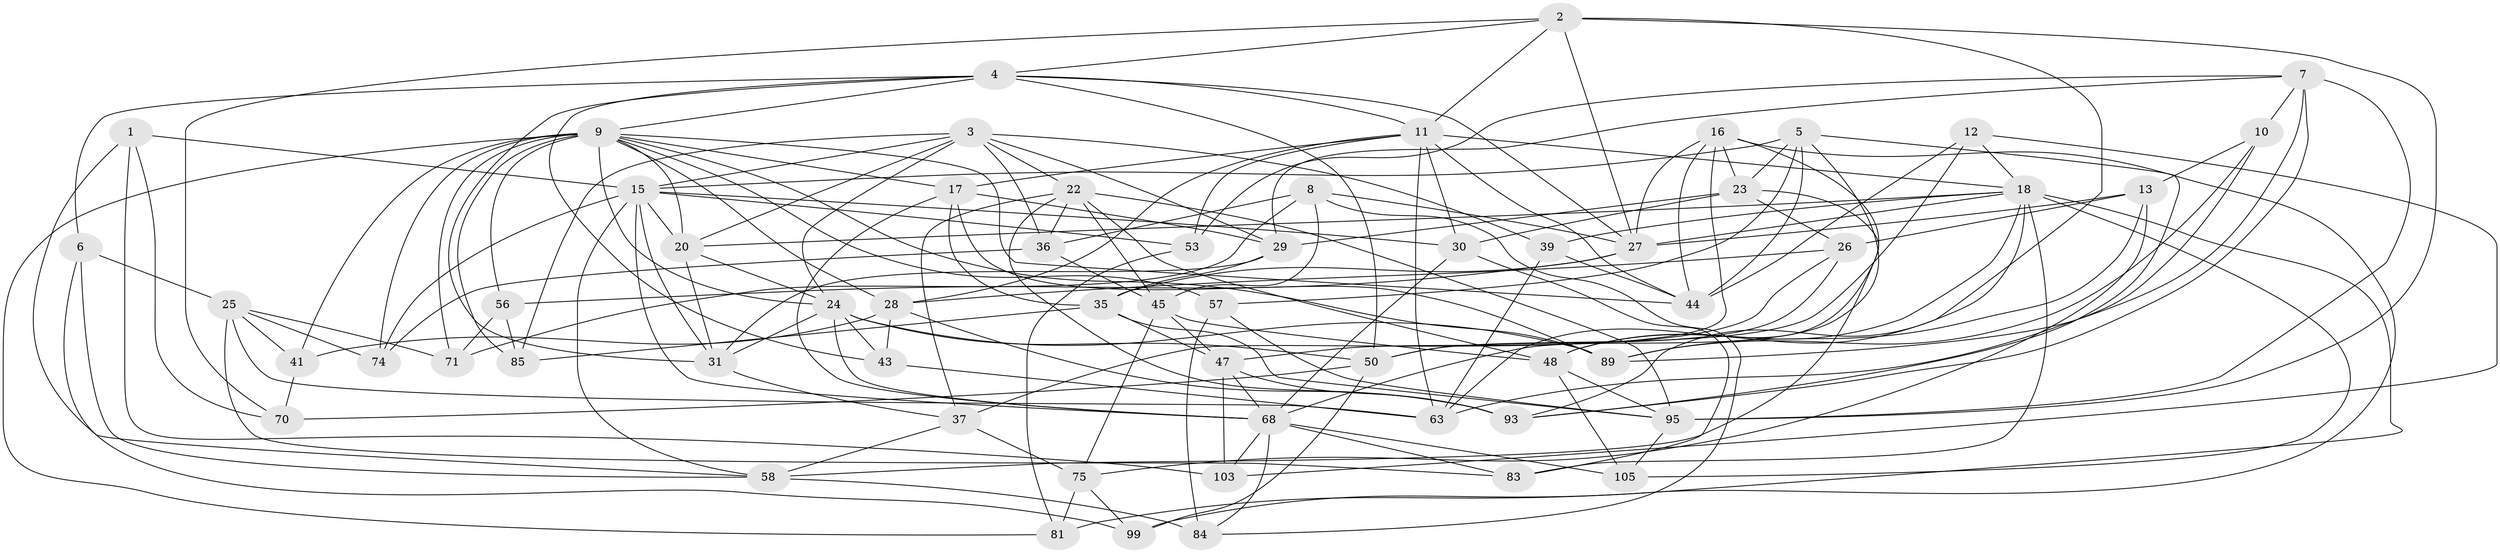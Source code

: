 // original degree distribution, {4: 1.0}
// Generated by graph-tools (version 1.1) at 2025/20/03/04/25 18:20:48]
// undirected, 59 vertices, 170 edges
graph export_dot {
graph [start="1"]
  node [color=gray90,style=filled];
  1;
  2 [super="+108"];
  3 [super="+76+94"];
  4 [super="+33+21"];
  5 [super="+104"];
  6;
  7 [super="+19"];
  8 [super="+46"];
  9 [super="+61+14+60"];
  10;
  11 [super="+77+88"];
  12;
  13 [super="+65"];
  15 [super="+67+38"];
  16 [super="+98"];
  17 [super="+111"];
  18 [super="+117+106"];
  20 [super="+42"];
  22 [super="+55"];
  23 [super="+69"];
  24 [super="+114+32"];
  25 [super="+34"];
  26 [super="+40"];
  27 [super="+109+97"];
  28 [super="+90"];
  29 [super="+49"];
  30 [super="+62"];
  31 [super="+87"];
  35 [super="+52"];
  36 [super="+78"];
  37 [super="+59"];
  39;
  41;
  43;
  44 [super="+51"];
  45 [super="+82"];
  47 [super="+73"];
  48 [super="+91"];
  50 [super="+110"];
  53;
  56;
  57;
  58 [super="+113"];
  63 [super="+96"];
  68 [super="+92+86+100"];
  70;
  71;
  74;
  75 [super="+107"];
  81;
  83;
  84;
  85;
  89 [super="+102"];
  93 [super="+101"];
  95 [super="+118+116"];
  99;
  103;
  105;
  1 -- 70;
  1 -- 103;
  1 -- 58;
  1 -- 15;
  2 -- 27;
  2 -- 4;
  2 -- 95;
  2 -- 48;
  2 -- 11;
  2 -- 70;
  3 -- 39;
  3 -- 85;
  3 -- 36;
  3 -- 29;
  3 -- 24;
  3 -- 20;
  3 -- 22;
  3 -- 15;
  4 -- 43;
  4 -- 50;
  4 -- 6;
  4 -- 27;
  4 -- 11;
  4 -- 31;
  4 -- 9;
  5 -- 57;
  5 -- 68;
  5 -- 15;
  5 -- 93;
  5 -- 23;
  5 -- 44;
  6 -- 25;
  6 -- 99;
  6 -- 58;
  7 -- 10;
  7 -- 53;
  7 -- 89;
  7 -- 93;
  7 -- 95;
  7 -- 29;
  8 -- 71;
  8 -- 27;
  8 -- 36 [weight=2];
  8 -- 45;
  8 -- 84;
  9 -- 71;
  9 -- 17;
  9 -- 74;
  9 -- 85;
  9 -- 56;
  9 -- 24;
  9 -- 20;
  9 -- 81;
  9 -- 89;
  9 -- 41;
  9 -- 44;
  9 -- 28;
  9 -- 57;
  10 -- 63;
  10 -- 13;
  10 -- 89;
  11 -- 30 [weight=2];
  11 -- 63;
  11 -- 17;
  11 -- 28;
  11 -- 18;
  11 -- 53;
  11 -- 44;
  12 -- 103;
  12 -- 50;
  12 -- 18;
  12 -- 44;
  13 -- 89;
  13 -- 26 [weight=2];
  13 -- 75;
  13 -- 27;
  15 -- 30;
  15 -- 53;
  15 -- 20;
  15 -- 74;
  15 -- 58;
  15 -- 31;
  15 -- 68;
  16 -- 81;
  16 -- 23;
  16 -- 44;
  16 -- 63;
  16 -- 37;
  16 -- 27;
  17 -- 89;
  17 -- 35;
  17 -- 68;
  17 -- 29;
  18 -- 83;
  18 -- 105;
  18 -- 99;
  18 -- 20;
  18 -- 48;
  18 -- 39;
  18 -- 27;
  18 -- 93;
  20 -- 24;
  20 -- 31;
  22 -- 95 [weight=2];
  22 -- 37;
  22 -- 48;
  22 -- 93;
  22 -- 45;
  22 -- 36;
  23 -- 30;
  23 -- 26;
  23 -- 58;
  23 -- 29;
  24 -- 89;
  24 -- 31;
  24 -- 43;
  24 -- 50;
  24 -- 68;
  25 -- 41;
  25 -- 63;
  25 -- 74;
  25 -- 83;
  25 -- 71;
  26 -- 47;
  26 -- 50;
  26 -- 28;
  27 -- 35;
  27 -- 56;
  28 -- 41;
  28 -- 43;
  28 -- 93;
  29 -- 31;
  29 -- 35;
  30 -- 83;
  30 -- 68;
  31 -- 37;
  35 -- 85;
  35 -- 95;
  35 -- 47;
  36 -- 74;
  36 -- 45;
  37 -- 58;
  37 -- 75 [weight=2];
  39 -- 44;
  39 -- 63;
  41 -- 70;
  43 -- 63;
  45 -- 48;
  45 -- 75;
  45 -- 47;
  47 -- 103;
  47 -- 93;
  47 -- 68;
  48 -- 105;
  48 -- 95;
  50 -- 99;
  50 -- 70;
  53 -- 81;
  56 -- 85;
  56 -- 71;
  57 -- 84;
  57 -- 95;
  58 -- 84;
  68 -- 84;
  68 -- 105;
  68 -- 83;
  68 -- 103;
  75 -- 81;
  75 -- 99;
  95 -- 105;
}
